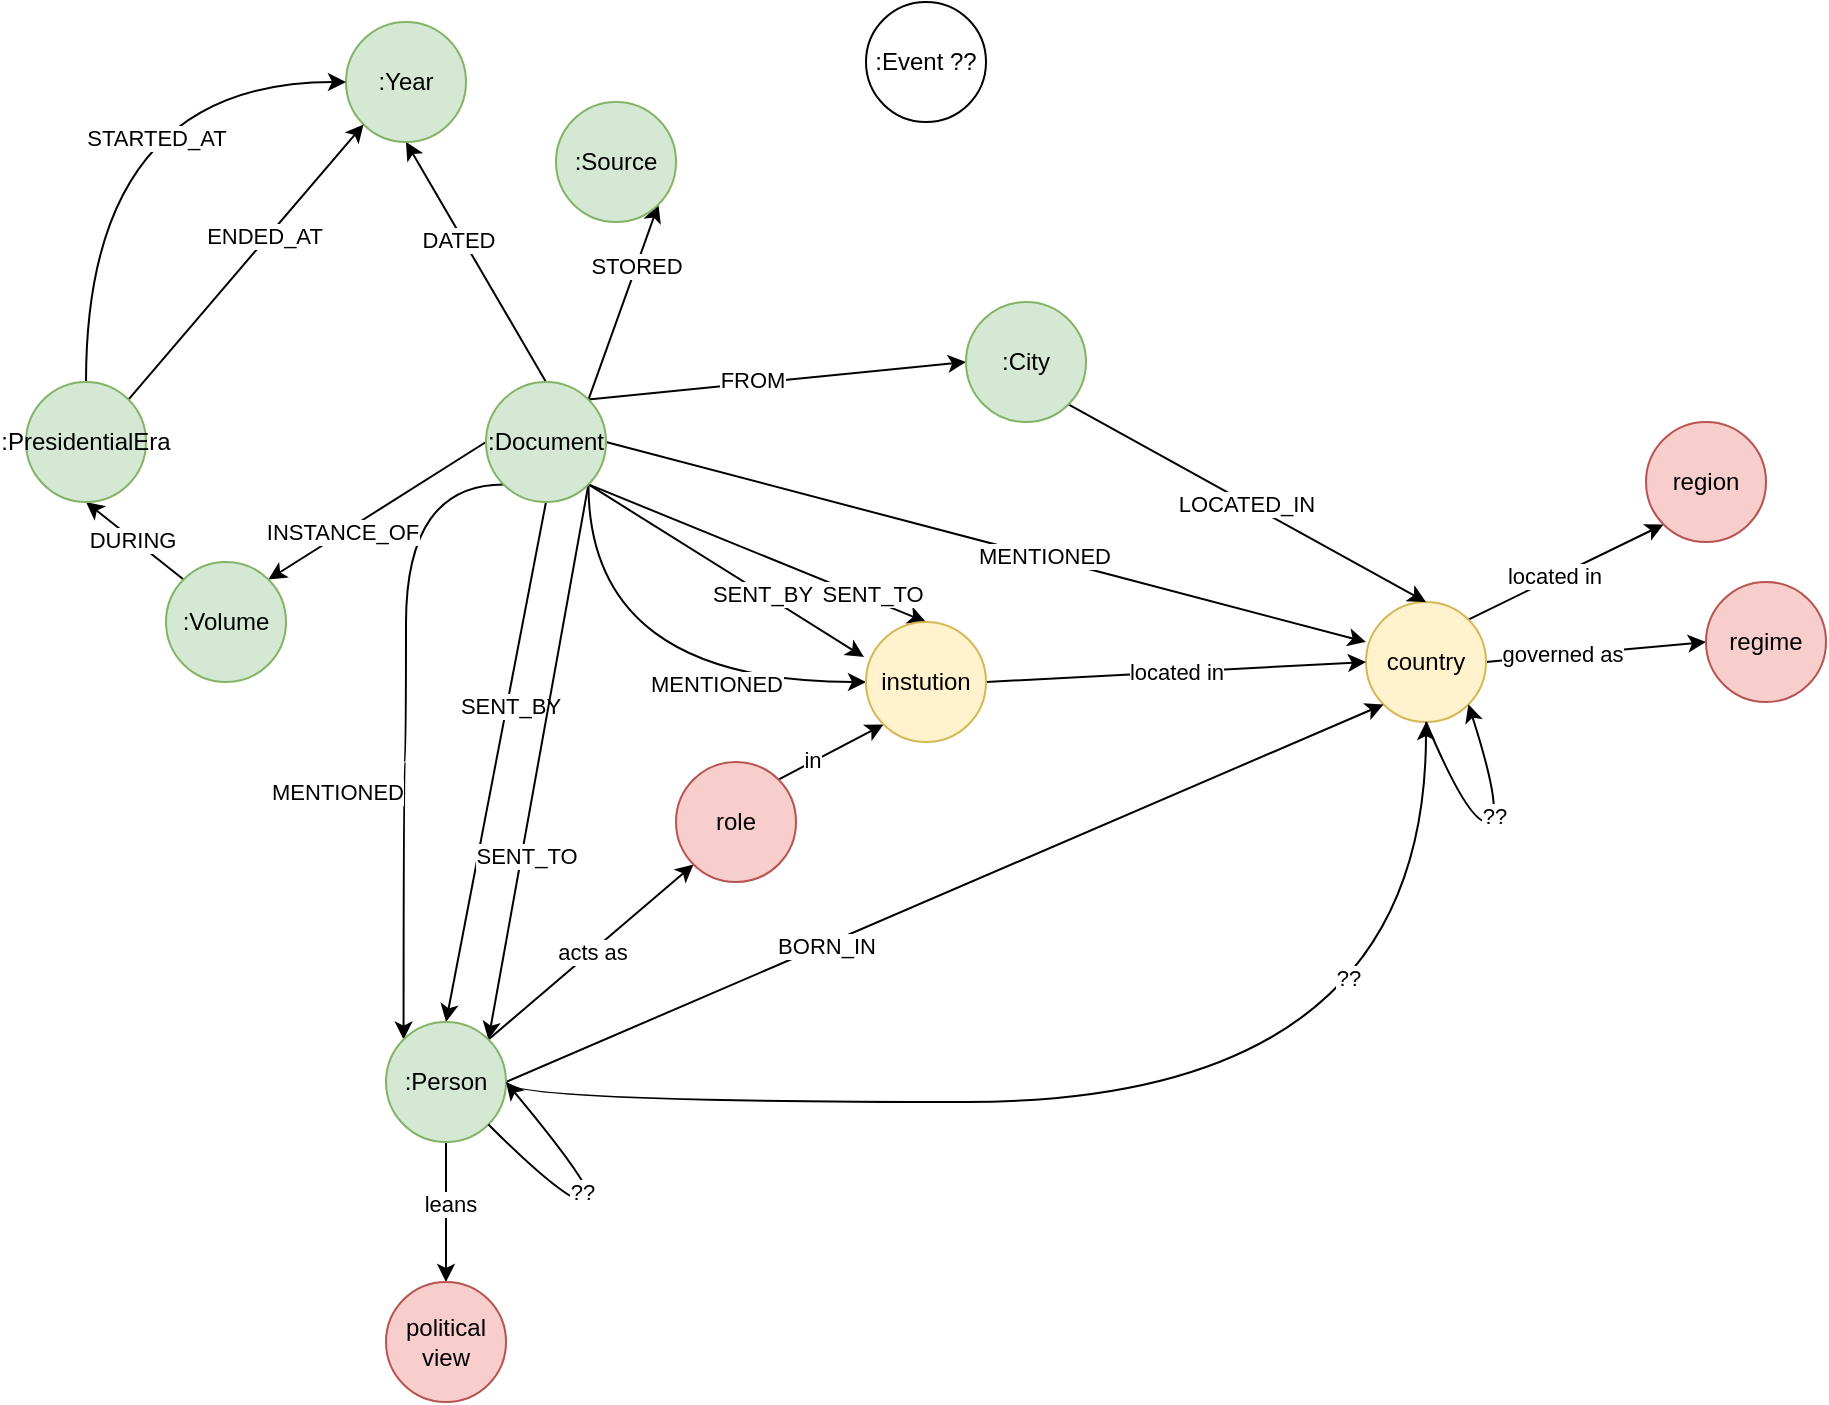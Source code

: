 <mxfile version="20.6.2" type="device"><diagram id="Z7vCc9kzVkm0Ds1lMzxJ" name="Page-1"><mxGraphModel dx="1186" dy="1975" grid="1" gridSize="10" guides="1" tooltips="1" connect="1" arrows="1" fold="1" page="1" pageScale="1" pageWidth="850" pageHeight="1100" math="0" shadow="0"><root><mxCell id="0"/><mxCell id="1" parent="0"/><mxCell id="mA42NbnYZRa0hyyEA59q-21" style="rounded=0;orthogonalLoop=1;jettySize=auto;html=1;exitX=0.5;exitY=0;exitDx=0;exitDy=0;entryX=0.5;entryY=1;entryDx=0;entryDy=0;" parent="1" source="mA42NbnYZRa0hyyEA59q-1" target="mA42NbnYZRa0hyyEA59q-18" edge="1"><mxGeometry relative="1" as="geometry"><mxPoint x="260" y="-150" as="targetPoint"/></mxGeometry></mxCell><mxCell id="mA42NbnYZRa0hyyEA59q-26" value="DATED" style="edgeLabel;html=1;align=center;verticalAlign=middle;resizable=0;points=[];" parent="mA42NbnYZRa0hyyEA59q-21" vertex="1" connectable="0"><mxGeometry x="0.208" y="2" relative="1" as="geometry"><mxPoint as="offset"/></mxGeometry></mxCell><mxCell id="mA42NbnYZRa0hyyEA59q-30" style="rounded=0;orthogonalLoop=1;jettySize=auto;html=1;exitX=0.5;exitY=1;exitDx=0;exitDy=0;entryX=0.5;entryY=0;entryDx=0;entryDy=0;" parent="1" source="mA42NbnYZRa0hyyEA59q-1" target="mA42NbnYZRa0hyyEA59q-17" edge="1"><mxGeometry relative="1" as="geometry"/></mxCell><mxCell id="mA42NbnYZRa0hyyEA59q-31" value="SENT_BY" style="edgeLabel;html=1;align=center;verticalAlign=middle;resizable=0;points=[];" parent="mA42NbnYZRa0hyyEA59q-30" vertex="1" connectable="0"><mxGeometry x="-0.222" y="1" relative="1" as="geometry"><mxPoint as="offset"/></mxGeometry></mxCell><mxCell id="mA42NbnYZRa0hyyEA59q-32" style="edgeStyle=none;rounded=0;orthogonalLoop=1;jettySize=auto;html=1;exitX=1;exitY=1;exitDx=0;exitDy=0;entryX=1;entryY=0;entryDx=0;entryDy=0;" parent="1" source="mA42NbnYZRa0hyyEA59q-1" target="mA42NbnYZRa0hyyEA59q-17" edge="1"><mxGeometry relative="1" as="geometry"/></mxCell><mxCell id="mA42NbnYZRa0hyyEA59q-33" value="SENT_TO" style="edgeLabel;html=1;align=center;verticalAlign=middle;resizable=0;points=[];" parent="mA42NbnYZRa0hyyEA59q-32" vertex="1" connectable="0"><mxGeometry x="0.335" y="2" relative="1" as="geometry"><mxPoint as="offset"/></mxGeometry></mxCell><mxCell id="mA42NbnYZRa0hyyEA59q-36" style="edgeStyle=none;rounded=0;orthogonalLoop=1;jettySize=auto;html=1;exitX=1;exitY=0.5;exitDx=0;exitDy=0;entryX=0;entryY=0.333;entryDx=0;entryDy=0;entryPerimeter=0;" parent="1" source="mA42NbnYZRa0hyyEA59q-1" target="mA42NbnYZRa0hyyEA59q-16" edge="1"><mxGeometry relative="1" as="geometry"/></mxCell><mxCell id="mA42NbnYZRa0hyyEA59q-37" value="MENTIONED" style="edgeLabel;html=1;align=center;verticalAlign=middle;resizable=0;points=[];" parent="mA42NbnYZRa0hyyEA59q-36" vertex="1" connectable="0"><mxGeometry x="0.149" y="1" relative="1" as="geometry"><mxPoint as="offset"/></mxGeometry></mxCell><mxCell id="mA42NbnYZRa0hyyEA59q-39" style="edgeStyle=none;rounded=0;orthogonalLoop=1;jettySize=auto;html=1;exitX=1;exitY=1;exitDx=0;exitDy=0;entryX=-0.017;entryY=0.292;entryDx=0;entryDy=0;entryPerimeter=0;" parent="1" source="mA42NbnYZRa0hyyEA59q-1" target="mA42NbnYZRa0hyyEA59q-38" edge="1"><mxGeometry relative="1" as="geometry"/></mxCell><mxCell id="mA42NbnYZRa0hyyEA59q-40" value="SENT_BY" style="edgeLabel;html=1;align=center;verticalAlign=middle;resizable=0;points=[];" parent="mA42NbnYZRa0hyyEA59q-39" vertex="1" connectable="0"><mxGeometry x="0.26" relative="1" as="geometry"><mxPoint as="offset"/></mxGeometry></mxCell><mxCell id="mA42NbnYZRa0hyyEA59q-42" style="edgeStyle=orthogonalEdgeStyle;rounded=0;orthogonalLoop=1;jettySize=auto;html=1;exitX=0;exitY=1;exitDx=0;exitDy=0;entryX=0;entryY=0;entryDx=0;entryDy=0;curved=1;" parent="1" source="mA42NbnYZRa0hyyEA59q-1" target="mA42NbnYZRa0hyyEA59q-17" edge="1"><mxGeometry relative="1" as="geometry"><Array as="points"><mxPoint x="230" y="21"/><mxPoint x="230" y="160"/><mxPoint x="229" y="160"/></Array></mxGeometry></mxCell><mxCell id="mA42NbnYZRa0hyyEA59q-43" value="MENTIONED" style="edgeLabel;html=1;align=right;verticalAlign=middle;resizable=0;points=[];" parent="mA42NbnYZRa0hyyEA59q-42" vertex="1" connectable="0"><mxGeometry x="0.242" y="1" relative="1" as="geometry"><mxPoint as="offset"/></mxGeometry></mxCell><mxCell id="mA42NbnYZRa0hyyEA59q-45" style="edgeStyle=none;rounded=0;orthogonalLoop=1;jettySize=auto;html=1;exitX=1;exitY=0;exitDx=0;exitDy=0;entryX=0;entryY=0.5;entryDx=0;entryDy=0;" parent="1" source="mA42NbnYZRa0hyyEA59q-1" target="mA42NbnYZRa0hyyEA59q-44" edge="1"><mxGeometry relative="1" as="geometry"/></mxCell><mxCell id="mA42NbnYZRa0hyyEA59q-46" value="FROM" style="edgeLabel;html=1;align=center;verticalAlign=middle;resizable=0;points=[];" parent="mA42NbnYZRa0hyyEA59q-45" vertex="1" connectable="0"><mxGeometry x="-0.137" y="1" relative="1" as="geometry"><mxPoint y="-1" as="offset"/></mxGeometry></mxCell><mxCell id="mA42NbnYZRa0hyyEA59q-53" style="edgeStyle=none;rounded=0;orthogonalLoop=1;jettySize=auto;html=1;exitX=1;exitY=0;exitDx=0;exitDy=0;entryX=1;entryY=1;entryDx=0;entryDy=0;" parent="1" source="mA42NbnYZRa0hyyEA59q-1" target="mA42NbnYZRa0hyyEA59q-52" edge="1"><mxGeometry relative="1" as="geometry"/></mxCell><mxCell id="mA42NbnYZRa0hyyEA59q-54" value="STORED" style="edgeLabel;html=1;align=center;verticalAlign=middle;resizable=0;points=[];" parent="mA42NbnYZRa0hyyEA59q-53" vertex="1" connectable="0"><mxGeometry x="0.368" relative="1" as="geometry"><mxPoint as="offset"/></mxGeometry></mxCell><mxCell id="oqMgn7rgp_RJvHeJumqO-6" style="edgeStyle=none;rounded=0;orthogonalLoop=1;jettySize=auto;html=1;exitX=0;exitY=0;exitDx=0;exitDy=0;entryX=0.5;entryY=1;entryDx=0;entryDy=0;" parent="1" source="c_SEeohlr3sUdTtuKUSL-12" target="oqMgn7rgp_RJvHeJumqO-3" edge="1"><mxGeometry relative="1" as="geometry"/></mxCell><mxCell id="oqMgn7rgp_RJvHeJumqO-9" value="DURING" style="edgeLabel;html=1;align=center;verticalAlign=middle;resizable=0;points=[];" parent="oqMgn7rgp_RJvHeJumqO-6" vertex="1" connectable="0"><mxGeometry x="0.057" relative="1" as="geometry"><mxPoint as="offset"/></mxGeometry></mxCell><mxCell id="oqMgn7rgp_RJvHeJumqO-17" style="rounded=0;orthogonalLoop=1;jettySize=auto;html=1;exitX=1;exitY=1;exitDx=0;exitDy=0;entryX=0;entryY=0.5;entryDx=0;entryDy=0;edgeStyle=orthogonalEdgeStyle;curved=1;" parent="1" source="mA42NbnYZRa0hyyEA59q-1" target="mA42NbnYZRa0hyyEA59q-38" edge="1"><mxGeometry relative="1" as="geometry"><Array as="points"><mxPoint x="321" y="120"/></Array></mxGeometry></mxCell><mxCell id="oqMgn7rgp_RJvHeJumqO-18" value="MENTIONED" style="edgeLabel;html=1;align=center;verticalAlign=middle;resizable=0;points=[];" parent="oqMgn7rgp_RJvHeJumqO-17" vertex="1" connectable="0"><mxGeometry x="0.368" y="-1" relative="1" as="geometry"><mxPoint as="offset"/></mxGeometry></mxCell><mxCell id="oqMgn7rgp_RJvHeJumqO-19" style="edgeStyle=none;rounded=0;orthogonalLoop=1;jettySize=auto;html=1;exitX=1;exitY=1;exitDx=0;exitDy=0;entryX=0.5;entryY=0;entryDx=0;entryDy=0;" parent="1" source="mA42NbnYZRa0hyyEA59q-1" target="mA42NbnYZRa0hyyEA59q-38" edge="1"><mxGeometry relative="1" as="geometry"/></mxCell><mxCell id="oqMgn7rgp_RJvHeJumqO-20" value="SENT_TO" style="edgeLabel;html=1;align=center;verticalAlign=middle;resizable=0;points=[];" parent="oqMgn7rgp_RJvHeJumqO-19" vertex="1" connectable="0"><mxGeometry x="0.665" y="3" relative="1" as="geometry"><mxPoint as="offset"/></mxGeometry></mxCell><mxCell id="c_SEeohlr3sUdTtuKUSL-13" style="edgeStyle=none;rounded=0;orthogonalLoop=1;jettySize=auto;html=1;exitX=0;exitY=0.5;exitDx=0;exitDy=0;entryX=1;entryY=0;entryDx=0;entryDy=0;" parent="1" source="mA42NbnYZRa0hyyEA59q-1" target="c_SEeohlr3sUdTtuKUSL-12" edge="1"><mxGeometry relative="1" as="geometry"/></mxCell><mxCell id="c_SEeohlr3sUdTtuKUSL-14" value="INSTANCE_OF" style="edgeLabel;html=1;align=center;verticalAlign=middle;resizable=0;points=[];" parent="c_SEeohlr3sUdTtuKUSL-13" vertex="1" connectable="0"><mxGeometry x="0.315" y="-1" relative="1" as="geometry"><mxPoint as="offset"/></mxGeometry></mxCell><mxCell id="mA42NbnYZRa0hyyEA59q-1" value=":Document" style="ellipse;whiteSpace=wrap;html=1;aspect=fixed;fillColor=#d5e8d4;strokeColor=#82b366;" parent="1" vertex="1"><mxGeometry x="270" y="-30" width="60" height="60" as="geometry"/></mxCell><mxCell id="mA42NbnYZRa0hyyEA59q-69" style="edgeStyle=none;rounded=0;orthogonalLoop=1;jettySize=auto;html=1;exitX=0.5;exitY=1;exitDx=0;exitDy=0;" parent="1" source="mA42NbnYZRa0hyyEA59q-17" target="mA42NbnYZRa0hyyEA59q-68" edge="1"><mxGeometry relative="1" as="geometry"/></mxCell><mxCell id="mA42NbnYZRa0hyyEA59q-70" value="leans" style="edgeLabel;html=1;align=center;verticalAlign=middle;resizable=0;points=[];" parent="mA42NbnYZRa0hyyEA59q-69" vertex="1" connectable="0"><mxGeometry x="-0.125" y="2" relative="1" as="geometry"><mxPoint as="offset"/></mxGeometry></mxCell><mxCell id="mA42NbnYZRa0hyyEA59q-58" style="rounded=0;orthogonalLoop=1;jettySize=auto;html=1;exitX=1;exitY=0;exitDx=0;exitDy=0;entryX=0;entryY=1;entryDx=0;entryDy=0;" parent="1" source="mA42NbnYZRa0hyyEA59q-16" target="mA42NbnYZRa0hyyEA59q-57" edge="1"><mxGeometry relative="1" as="geometry"/></mxCell><mxCell id="mA42NbnYZRa0hyyEA59q-59" value="located in" style="edgeLabel;html=1;align=center;verticalAlign=middle;resizable=0;points=[];" parent="mA42NbnYZRa0hyyEA59q-58" vertex="1" connectable="0"><mxGeometry x="-0.112" y="1" relative="1" as="geometry"><mxPoint as="offset"/></mxGeometry></mxCell><mxCell id="mA42NbnYZRa0hyyEA59q-63" style="edgeStyle=none;rounded=0;orthogonalLoop=1;jettySize=auto;html=1;exitX=1;exitY=0.5;exitDx=0;exitDy=0;entryX=0;entryY=0.5;entryDx=0;entryDy=0;" parent="1" source="mA42NbnYZRa0hyyEA59q-16" target="mA42NbnYZRa0hyyEA59q-62" edge="1"><mxGeometry relative="1" as="geometry"/></mxCell><mxCell id="mA42NbnYZRa0hyyEA59q-64" value="governed as" style="edgeLabel;html=1;align=center;verticalAlign=middle;resizable=0;points=[];" parent="mA42NbnYZRa0hyyEA59q-63" vertex="1" connectable="0"><mxGeometry x="-0.31" y="1" relative="1" as="geometry"><mxPoint as="offset"/></mxGeometry></mxCell><mxCell id="mA42NbnYZRa0hyyEA59q-16" value="country" style="ellipse;whiteSpace=wrap;html=1;aspect=fixed;fillColor=#fff2cc;strokeColor=#d6b656;" parent="1" vertex="1"><mxGeometry x="710" y="80" width="60" height="60" as="geometry"/></mxCell><mxCell id="mA42NbnYZRa0hyyEA59q-28" value="acts as" style="edgeStyle=none;rounded=0;orthogonalLoop=1;jettySize=auto;html=1;exitX=1;exitY=0;exitDx=0;exitDy=0;entryX=0;entryY=1;entryDx=0;entryDy=0;" parent="1" source="mA42NbnYZRa0hyyEA59q-17" target="mA42NbnYZRa0hyyEA59q-23" edge="1"><mxGeometry relative="1" as="geometry"/></mxCell><mxCell id="mA42NbnYZRa0hyyEA59q-50" style="edgeStyle=none;rounded=0;orthogonalLoop=1;jettySize=auto;html=1;exitX=1;exitY=0.5;exitDx=0;exitDy=0;entryX=0;entryY=1;entryDx=0;entryDy=0;" parent="1" source="mA42NbnYZRa0hyyEA59q-17" target="mA42NbnYZRa0hyyEA59q-16" edge="1"><mxGeometry relative="1" as="geometry"/></mxCell><mxCell id="mA42NbnYZRa0hyyEA59q-51" value="BORN_IN" style="edgeLabel;html=1;align=center;verticalAlign=middle;resizable=0;points=[];" parent="mA42NbnYZRa0hyyEA59q-50" vertex="1" connectable="0"><mxGeometry x="-0.274" relative="1" as="geometry"><mxPoint as="offset"/></mxGeometry></mxCell><mxCell id="c_SEeohlr3sUdTtuKUSL-6" style="edgeStyle=orthogonalEdgeStyle;rounded=0;orthogonalLoop=1;jettySize=auto;html=1;exitX=1;exitY=0.5;exitDx=0;exitDy=0;entryX=0.5;entryY=1;entryDx=0;entryDy=0;curved=1;" parent="1" source="mA42NbnYZRa0hyyEA59q-17" target="mA42NbnYZRa0hyyEA59q-16" edge="1"><mxGeometry relative="1" as="geometry"><Array as="points"><mxPoint x="280" y="330"/><mxPoint x="740" y="330"/></Array></mxGeometry></mxCell><mxCell id="c_SEeohlr3sUdTtuKUSL-7" value="??" style="edgeLabel;html=1;align=center;verticalAlign=middle;resizable=0;points=[];" parent="c_SEeohlr3sUdTtuKUSL-6" vertex="1" connectable="0"><mxGeometry x="0.617" y="39" relative="1" as="geometry"><mxPoint y="1" as="offset"/></mxGeometry></mxCell><mxCell id="mA42NbnYZRa0hyyEA59q-17" value=":Person" style="ellipse;whiteSpace=wrap;html=1;aspect=fixed;fillColor=#d5e8d4;strokeColor=#82b366;" parent="1" vertex="1"><mxGeometry x="220" y="290" width="60" height="60" as="geometry"/></mxCell><mxCell id="mA42NbnYZRa0hyyEA59q-18" value=":Year" style="ellipse;whiteSpace=wrap;html=1;aspect=fixed;fillColor=#d5e8d4;strokeColor=#82b366;" parent="1" vertex="1"><mxGeometry x="200" y="-210" width="60" height="60" as="geometry"/></mxCell><mxCell id="oqMgn7rgp_RJvHeJumqO-1" style="rounded=0;orthogonalLoop=1;jettySize=auto;html=1;exitX=1;exitY=0;exitDx=0;exitDy=0;entryX=0;entryY=1;entryDx=0;entryDy=0;" parent="1" source="mA42NbnYZRa0hyyEA59q-23" target="mA42NbnYZRa0hyyEA59q-38" edge="1"><mxGeometry relative="1" as="geometry"/></mxCell><mxCell id="oqMgn7rgp_RJvHeJumqO-2" value="in" style="edgeLabel;html=1;align=center;verticalAlign=middle;resizable=0;points=[];" parent="oqMgn7rgp_RJvHeJumqO-1" vertex="1" connectable="0"><mxGeometry x="-0.355" y="1" relative="1" as="geometry"><mxPoint as="offset"/></mxGeometry></mxCell><mxCell id="mA42NbnYZRa0hyyEA59q-23" value="role" style="ellipse;whiteSpace=wrap;html=1;aspect=fixed;fillColor=#f8cecc;strokeColor=#b85450;" parent="1" vertex="1"><mxGeometry x="365" y="160" width="60" height="60" as="geometry"/></mxCell><mxCell id="mA42NbnYZRa0hyyEA59q-41" value="located in" style="edgeStyle=none;rounded=0;orthogonalLoop=1;jettySize=auto;html=1;exitX=1;exitY=0.5;exitDx=0;exitDy=0;entryX=0;entryY=0.5;entryDx=0;entryDy=0;" parent="1" source="mA42NbnYZRa0hyyEA59q-38" target="mA42NbnYZRa0hyyEA59q-16" edge="1"><mxGeometry relative="1" as="geometry"/></mxCell><mxCell id="mA42NbnYZRa0hyyEA59q-38" value="instution" style="ellipse;whiteSpace=wrap;html=1;aspect=fixed;fillColor=#fff2cc;strokeColor=#d6b656;" parent="1" vertex="1"><mxGeometry x="460" y="90" width="60" height="60" as="geometry"/></mxCell><mxCell id="mA42NbnYZRa0hyyEA59q-47" value="LOCATED_IN" style="edgeStyle=none;rounded=0;orthogonalLoop=1;jettySize=auto;html=1;exitX=1;exitY=1;exitDx=0;exitDy=0;entryX=0.5;entryY=0;entryDx=0;entryDy=0;" parent="1" source="mA42NbnYZRa0hyyEA59q-44" target="mA42NbnYZRa0hyyEA59q-16" edge="1"><mxGeometry relative="1" as="geometry"/></mxCell><mxCell id="mA42NbnYZRa0hyyEA59q-44" value=":City" style="ellipse;whiteSpace=wrap;html=1;aspect=fixed;fillColor=#d5e8d4;strokeColor=#82b366;" parent="1" vertex="1"><mxGeometry x="510" y="-70" width="60" height="60" as="geometry"/></mxCell><mxCell id="mA42NbnYZRa0hyyEA59q-52" value=":Source" style="ellipse;whiteSpace=wrap;html=1;aspect=fixed;fillColor=#d5e8d4;strokeColor=#82b366;" parent="1" vertex="1"><mxGeometry x="305" y="-170" width="60" height="60" as="geometry"/></mxCell><mxCell id="mA42NbnYZRa0hyyEA59q-57" value="region" style="ellipse;whiteSpace=wrap;html=1;aspect=fixed;fillColor=#f8cecc;strokeColor=#b85450;" parent="1" vertex="1"><mxGeometry x="850" y="-10" width="60" height="60" as="geometry"/></mxCell><mxCell id="mA42NbnYZRa0hyyEA59q-62" value="regime" style="ellipse;whiteSpace=wrap;html=1;aspect=fixed;fillColor=#f8cecc;strokeColor=#b85450;" parent="1" vertex="1"><mxGeometry x="880" y="70" width="60" height="60" as="geometry"/></mxCell><mxCell id="mA42NbnYZRa0hyyEA59q-68" value="political view" style="ellipse;whiteSpace=wrap;html=1;aspect=fixed;fillColor=#f8cecc;strokeColor=#b85450;" parent="1" vertex="1"><mxGeometry x="220" y="420" width="60" height="60" as="geometry"/></mxCell><mxCell id="c_SEeohlr3sUdTtuKUSL-8" style="edgeStyle=orthogonalEdgeStyle;curved=1;rounded=0;orthogonalLoop=1;jettySize=auto;html=1;exitX=0.5;exitY=0;exitDx=0;exitDy=0;entryX=0;entryY=0.5;entryDx=0;entryDy=0;" parent="1" source="oqMgn7rgp_RJvHeJumqO-3" target="mA42NbnYZRa0hyyEA59q-18" edge="1"><mxGeometry relative="1" as="geometry"/></mxCell><mxCell id="c_SEeohlr3sUdTtuKUSL-9" value="STARTED_AT" style="edgeLabel;html=1;align=center;verticalAlign=middle;resizable=0;points=[];" parent="c_SEeohlr3sUdTtuKUSL-8" vertex="1" connectable="0"><mxGeometry x="0.321" y="-27" relative="1" as="geometry"><mxPoint y="1" as="offset"/></mxGeometry></mxCell><mxCell id="c_SEeohlr3sUdTtuKUSL-10" style="rounded=0;orthogonalLoop=1;jettySize=auto;html=1;exitX=1;exitY=0;exitDx=0;exitDy=0;entryX=0;entryY=1;entryDx=0;entryDy=0;" parent="1" source="oqMgn7rgp_RJvHeJumqO-3" target="mA42NbnYZRa0hyyEA59q-18" edge="1"><mxGeometry relative="1" as="geometry"/></mxCell><mxCell id="c_SEeohlr3sUdTtuKUSL-11" value="ENDED_AT" style="edgeLabel;html=1;align=center;verticalAlign=middle;resizable=0;points=[];" parent="c_SEeohlr3sUdTtuKUSL-10" vertex="1" connectable="0"><mxGeometry x="0.178" y="2" relative="1" as="geometry"><mxPoint as="offset"/></mxGeometry></mxCell><mxCell id="oqMgn7rgp_RJvHeJumqO-3" value=":PresidentialEra" style="ellipse;whiteSpace=wrap;html=1;aspect=fixed;fillColor=#d5e8d4;strokeColor=#82b366;" parent="1" vertex="1"><mxGeometry x="40" y="-30" width="60" height="60" as="geometry"/></mxCell><mxCell id="oqMgn7rgp_RJvHeJumqO-21" value=":Event ??" style="ellipse;whiteSpace=wrap;html=1;aspect=fixed;" parent="1" vertex="1"><mxGeometry x="460" y="-220" width="60" height="60" as="geometry"/></mxCell><mxCell id="c_SEeohlr3sUdTtuKUSL-2" value="" style="curved=1;endArrow=classic;html=1;rounded=0;exitX=0.5;exitY=1;exitDx=0;exitDy=0;entryX=1;entryY=1;entryDx=0;entryDy=0;" parent="1" source="mA42NbnYZRa0hyyEA59q-16" target="mA42NbnYZRa0hyyEA59q-16" edge="1"><mxGeometry width="50" height="50" relative="1" as="geometry"><mxPoint x="730" y="250" as="sourcePoint"/><mxPoint x="780" y="200" as="targetPoint"/><Array as="points"><mxPoint x="761" y="190"/><mxPoint x="780" y="190"/></Array></mxGeometry></mxCell><mxCell id="c_SEeohlr3sUdTtuKUSL-5" value="??" style="edgeLabel;html=1;align=center;verticalAlign=middle;resizable=0;points=[];" parent="c_SEeohlr3sUdTtuKUSL-2" vertex="1" connectable="0"><mxGeometry x="-0.018" y="4" relative="1" as="geometry"><mxPoint y="1" as="offset"/></mxGeometry></mxCell><mxCell id="c_SEeohlr3sUdTtuKUSL-3" value="" style="curved=1;endArrow=classic;html=1;rounded=0;exitX=1;exitY=1;exitDx=0;exitDy=0;entryX=1;entryY=0.5;entryDx=0;entryDy=0;" parent="1" source="mA42NbnYZRa0hyyEA59q-17" target="mA42NbnYZRa0hyyEA59q-17" edge="1"><mxGeometry width="50" height="50" relative="1" as="geometry"><mxPoint x="325" y="358.79" as="sourcePoint"/><mxPoint x="346.213" y="350.003" as="targetPoint"/><Array as="points"><mxPoint x="310" y="380"/><mxPoint x="330" y="380"/></Array></mxGeometry></mxCell><mxCell id="c_SEeohlr3sUdTtuKUSL-4" value="??" style="edgeLabel;html=1;align=center;verticalAlign=middle;resizable=0;points=[];" parent="c_SEeohlr3sUdTtuKUSL-3" vertex="1" connectable="0"><mxGeometry x="-0.178" y="6" relative="1" as="geometry"><mxPoint y="1" as="offset"/></mxGeometry></mxCell><mxCell id="c_SEeohlr3sUdTtuKUSL-12" value=":Volume" style="ellipse;whiteSpace=wrap;html=1;aspect=fixed;fillColor=#d5e8d4;strokeColor=#82b366;" parent="1" vertex="1"><mxGeometry x="110" y="60" width="60" height="60" as="geometry"/></mxCell></root></mxGraphModel></diagram></mxfile>
